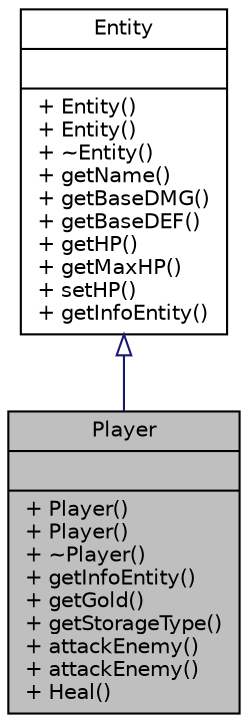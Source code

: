 digraph "Player"
{
 // INTERACTIVE_SVG=YES
 // LATEX_PDF_SIZE
  edge [fontname="Helvetica",fontsize="10",labelfontname="Helvetica",labelfontsize="10"];
  node [fontname="Helvetica",fontsize="10",shape=record];
  Node1 [label="{Player\n||+ Player()\l+ Player()\l+ ~Player()\l+ getInfoEntity()\l+ getGold()\l+ getStorageType()\l+ attackEnemy()\l+ attackEnemy()\l+ Heal()\l}",height=0.2,width=0.4,color="black", fillcolor="grey75", style="filled", fontcolor="black",tooltip="Player has Gold and a Storage in which it can hold some Item. The Player will be able to spend Gold i..."];
  Node2 -> Node1 [dir="back",color="midnightblue",fontsize="10",style="solid",arrowtail="onormal"];
  Node2 [label="{Entity\n||+ Entity()\l+ Entity()\l+ ~Entity()\l+ getName()\l+ getBaseDMG()\l+ getBaseDEF()\l+ getHP()\l+ getMaxHP()\l+ setHP()\l+ getInfoEntity()\l}",height=0.2,width=0.4,color="black", fillcolor="white", style="filled",URL="$class_entity.html",tooltip="An alive Entity can be a Player or an Enemy (for now). It has HP, a Name and basic attributes,..."];
}
